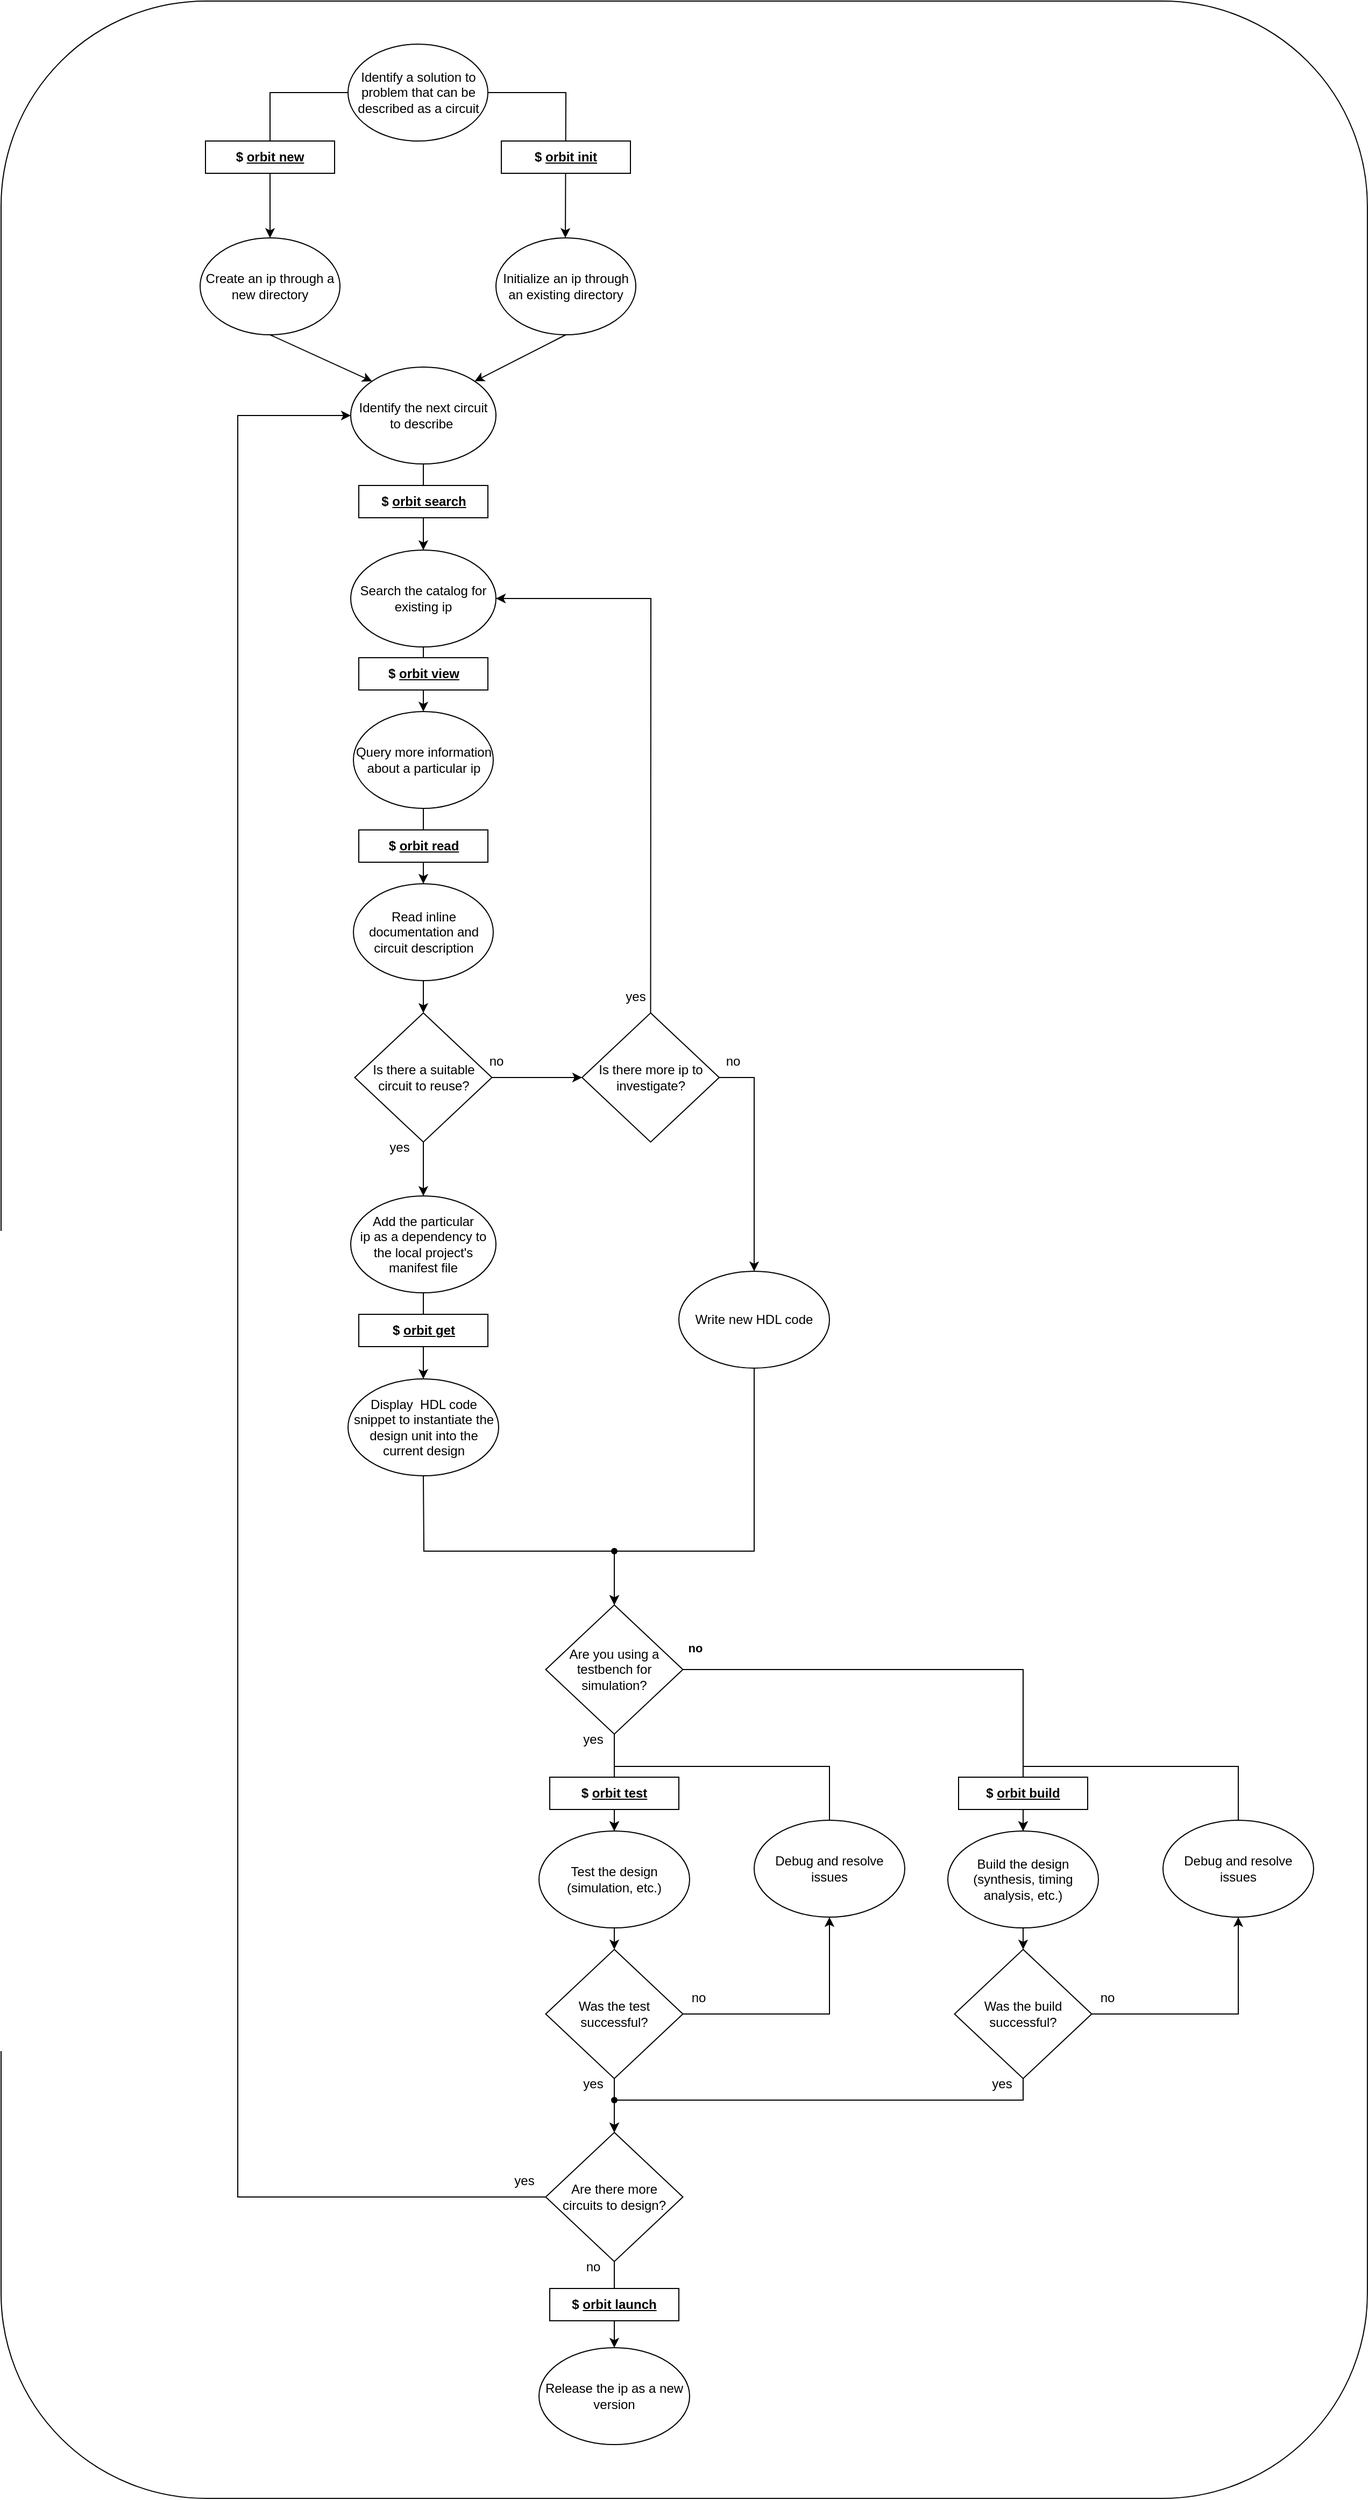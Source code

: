<mxfile>
    <diagram name="Page-1" id="IcoCdJqZrx8V3Vge2kLJ">
        <mxGraphModel dx="2760" dy="2406" grid="1" gridSize="10" guides="1" tooltips="1" connect="1" arrows="1" fold="1" page="1" pageScale="1" pageWidth="1100" pageHeight="850" math="0" shadow="0">
            <root>
                <mxCell id="0"/>
                <mxCell id="1" parent="0"/>
                <mxCell id="34" value="" style="rounded=1;whiteSpace=wrap;html=1;" vertex="1" parent="1">
                    <mxGeometry x="20" y="-30" width="1270" height="2320" as="geometry"/>
                </mxCell>
                <mxCell id="pTbuJ7iXgImnSBN9kEpl-4" value="Write new HDL code" style="ellipse;whiteSpace=wrap;html=1;" parent="1" vertex="1">
                    <mxGeometry x="650" y="1150" width="140" height="90" as="geometry"/>
                </mxCell>
                <mxCell id="pTbuJ7iXgImnSBN9kEpl-5" value="Search the catalog for existing ip" style="ellipse;whiteSpace=wrap;html=1;" parent="1" vertex="1">
                    <mxGeometry x="345" y="480" width="135" height="90" as="geometry"/>
                </mxCell>
                <mxCell id="pTbuJ7iXgImnSBN9kEpl-6" value="Identify the next circuit &lt;br&gt;to describe&amp;nbsp;" style="ellipse;whiteSpace=wrap;html=1;" parent="1" vertex="1">
                    <mxGeometry x="345" y="310" width="135" height="90" as="geometry"/>
                </mxCell>
                <mxCell id="pTbuJ7iXgImnSBN9kEpl-7" value="Query more information about a particular ip" style="ellipse;whiteSpace=wrap;html=1;" parent="1" vertex="1">
                    <mxGeometry x="347.5" y="630" width="130" height="90" as="geometry"/>
                </mxCell>
                <mxCell id="pTbuJ7iXgImnSBN9kEpl-8" value="Is there a suitable circuit to reuse?" style="rhombus;whiteSpace=wrap;html=1;" parent="1" vertex="1">
                    <mxGeometry x="348.75" y="910" width="127.5" height="120" as="geometry"/>
                </mxCell>
                <mxCell id="pTbuJ7iXgImnSBN9kEpl-9" value="Display&amp;nbsp; HDL code snippet to instantiate the design unit into the current design" style="ellipse;whiteSpace=wrap;html=1;" parent="1" vertex="1">
                    <mxGeometry x="342.5" y="1250" width="140" height="90" as="geometry"/>
                </mxCell>
                <mxCell id="pTbuJ7iXgImnSBN9kEpl-11" value="Create an ip through a new directory" style="ellipse;whiteSpace=wrap;html=1;" parent="1" vertex="1">
                    <mxGeometry x="205" y="190" width="130" height="90" as="geometry"/>
                </mxCell>
                <mxCell id="pTbuJ7iXgImnSBN9kEpl-12" value="Initialize an ip through an existing directory" style="ellipse;whiteSpace=wrap;html=1;" parent="1" vertex="1">
                    <mxGeometry x="480" y="190" width="130" height="90" as="geometry"/>
                </mxCell>
                <mxCell id="pTbuJ7iXgImnSBN9kEpl-13" value="" style="endArrow=classic;html=1;rounded=0;entryX=0.5;entryY=0;entryDx=0;entryDy=0;exitX=0;exitY=0.5;exitDx=0;exitDy=0;" parent="1" source="pTbuJ7iXgImnSBN9kEpl-76" target="pTbuJ7iXgImnSBN9kEpl-11" edge="1">
                    <mxGeometry width="50" height="50" relative="1" as="geometry">
                        <mxPoint x="270" y="50" as="sourcePoint"/>
                        <mxPoint x="360" y="80" as="targetPoint"/>
                        <Array as="points">
                            <mxPoint x="270" y="55"/>
                        </Array>
                    </mxGeometry>
                </mxCell>
                <mxCell id="pTbuJ7iXgImnSBN9kEpl-15" value="" style="endArrow=classic;html=1;rounded=0;entryX=0.5;entryY=0;entryDx=0;entryDy=0;exitX=1;exitY=0.5;exitDx=0;exitDy=0;" parent="1" source="pTbuJ7iXgImnSBN9kEpl-76" edge="1">
                    <mxGeometry width="50" height="50" relative="1" as="geometry">
                        <mxPoint x="540" y="30" as="sourcePoint"/>
                        <mxPoint x="544.52" y="190" as="targetPoint"/>
                        <Array as="points">
                            <mxPoint x="545" y="55"/>
                        </Array>
                    </mxGeometry>
                </mxCell>
                <mxCell id="pTbuJ7iXgImnSBN9kEpl-17" value="" style="endArrow=classic;html=1;rounded=0;exitX=0.5;exitY=1;exitDx=0;exitDy=0;entryX=0;entryY=0;entryDx=0;entryDy=0;" parent="1" source="pTbuJ7iXgImnSBN9kEpl-11" target="pTbuJ7iXgImnSBN9kEpl-6" edge="1">
                    <mxGeometry width="50" height="50" relative="1" as="geometry">
                        <mxPoint x="580" y="370" as="sourcePoint"/>
                        <mxPoint x="630" y="320" as="targetPoint"/>
                    </mxGeometry>
                </mxCell>
                <mxCell id="pTbuJ7iXgImnSBN9kEpl-18" value="" style="endArrow=classic;html=1;rounded=0;exitX=0.5;exitY=1;exitDx=0;exitDy=0;entryX=1;entryY=0;entryDx=0;entryDy=0;" parent="1" source="pTbuJ7iXgImnSBN9kEpl-12" target="pTbuJ7iXgImnSBN9kEpl-6" edge="1">
                    <mxGeometry width="50" height="50" relative="1" as="geometry">
                        <mxPoint x="280" y="290" as="sourcePoint"/>
                        <mxPoint x="375" y="333" as="targetPoint"/>
                    </mxGeometry>
                </mxCell>
                <mxCell id="pTbuJ7iXgImnSBN9kEpl-19" value="" style="endArrow=classic;html=1;rounded=0;exitX=0.5;exitY=1;exitDx=0;exitDy=0;" parent="1" source="pTbuJ7iXgImnSBN9kEpl-6" target="pTbuJ7iXgImnSBN9kEpl-5" edge="1">
                    <mxGeometry width="50" height="50" relative="1" as="geometry">
                        <mxPoint x="580" y="530" as="sourcePoint"/>
                        <mxPoint x="630" y="480" as="targetPoint"/>
                    </mxGeometry>
                </mxCell>
                <mxCell id="pTbuJ7iXgImnSBN9kEpl-21" value="" style="endArrow=classic;html=1;rounded=0;exitX=0.5;exitY=1;exitDx=0;exitDy=0;entryX=0.5;entryY=0;entryDx=0;entryDy=0;" parent="1" source="pTbuJ7iXgImnSBN9kEpl-5" target="pTbuJ7iXgImnSBN9kEpl-7" edge="1">
                    <mxGeometry width="50" height="50" relative="1" as="geometry">
                        <mxPoint x="580" y="630" as="sourcePoint"/>
                        <mxPoint x="630" y="580" as="targetPoint"/>
                    </mxGeometry>
                </mxCell>
                <mxCell id="pTbuJ7iXgImnSBN9kEpl-23" value="" style="endArrow=classic;html=1;rounded=0;exitX=0.5;exitY=1;exitDx=0;exitDy=0;entryX=0.5;entryY=0;entryDx=0;entryDy=0;" parent="1" source="pTbuJ7iXgImnSBN9kEpl-7" target="pTbuJ7iXgImnSBN9kEpl-29" edge="1">
                    <mxGeometry width="50" height="50" relative="1" as="geometry">
                        <mxPoint x="580" y="720" as="sourcePoint"/>
                        <mxPoint x="630" y="670" as="targetPoint"/>
                    </mxGeometry>
                </mxCell>
                <mxCell id="pTbuJ7iXgImnSBN9kEpl-24" value="" style="endArrow=classic;html=1;rounded=0;exitX=0.5;exitY=1;exitDx=0;exitDy=0;entryX=0.5;entryY=0;entryDx=0;entryDy=0;" parent="1" source="pTbuJ7iXgImnSBN9kEpl-41" target="pTbuJ7iXgImnSBN9kEpl-9" edge="1">
                    <mxGeometry width="50" height="50" relative="1" as="geometry">
                        <mxPoint x="412.5" y="1290" as="sourcePoint"/>
                        <mxPoint x="360" y="1425" as="targetPoint"/>
                    </mxGeometry>
                </mxCell>
                <mxCell id="pTbuJ7iXgImnSBN9kEpl-26" value="yes" style="text;html=1;align=center;verticalAlign=middle;resizable=0;points=[];autosize=1;strokeColor=none;fillColor=none;" parent="1" vertex="1">
                    <mxGeometry x="370" y="1020" width="40" height="30" as="geometry"/>
                </mxCell>
                <mxCell id="pTbuJ7iXgImnSBN9kEpl-29" value="Read inline documentation and circuit description" style="ellipse;whiteSpace=wrap;html=1;" parent="1" vertex="1">
                    <mxGeometry x="347.5" y="790" width="130" height="90" as="geometry"/>
                </mxCell>
                <mxCell id="pTbuJ7iXgImnSBN9kEpl-31" value="" style="endArrow=classic;html=1;rounded=0;exitX=0.5;exitY=1;exitDx=0;exitDy=0;entryX=0.5;entryY=0;entryDx=0;entryDy=0;" parent="1" source="pTbuJ7iXgImnSBN9kEpl-29" target="pTbuJ7iXgImnSBN9kEpl-8" edge="1">
                    <mxGeometry width="50" height="50" relative="1" as="geometry">
                        <mxPoint x="480" y="890" as="sourcePoint"/>
                        <mxPoint x="530" y="840" as="targetPoint"/>
                    </mxGeometry>
                </mxCell>
                <mxCell id="pTbuJ7iXgImnSBN9kEpl-35" value="Is there more ip to investigate?" style="rhombus;whiteSpace=wrap;html=1;" parent="1" vertex="1">
                    <mxGeometry x="560" y="910" width="127.5" height="120" as="geometry"/>
                </mxCell>
                <mxCell id="pTbuJ7iXgImnSBN9kEpl-36" value="" style="endArrow=classic;html=1;rounded=0;exitX=1;exitY=0.5;exitDx=0;exitDy=0;" parent="1" source="pTbuJ7iXgImnSBN9kEpl-8" target="pTbuJ7iXgImnSBN9kEpl-35" edge="1">
                    <mxGeometry width="50" height="50" relative="1" as="geometry">
                        <mxPoint x="510" y="810" as="sourcePoint"/>
                        <mxPoint x="560" y="760" as="targetPoint"/>
                    </mxGeometry>
                </mxCell>
                <mxCell id="pTbuJ7iXgImnSBN9kEpl-37" value="no" style="text;html=1;align=center;verticalAlign=middle;resizable=0;points=[];autosize=1;strokeColor=none;fillColor=none;" parent="1" vertex="1">
                    <mxGeometry x="460" y="940" width="40" height="30" as="geometry"/>
                </mxCell>
                <mxCell id="pTbuJ7iXgImnSBN9kEpl-38" value="" style="endArrow=classic;html=1;rounded=0;entryX=1;entryY=0.5;entryDx=0;entryDy=0;exitX=0.5;exitY=0;exitDx=0;exitDy=0;" parent="1" source="pTbuJ7iXgImnSBN9kEpl-35" target="pTbuJ7iXgImnSBN9kEpl-5" edge="1">
                    <mxGeometry width="50" height="50" relative="1" as="geometry">
                        <mxPoint x="640" y="890" as="sourcePoint"/>
                        <mxPoint x="610" y="620" as="targetPoint"/>
                        <Array as="points">
                            <mxPoint x="624" y="525"/>
                        </Array>
                    </mxGeometry>
                </mxCell>
                <mxCell id="pTbuJ7iXgImnSBN9kEpl-39" value="yes" style="text;html=1;strokeColor=none;fillColor=none;align=center;verticalAlign=middle;whiteSpace=wrap;rounded=0;" parent="1" vertex="1">
                    <mxGeometry x="580" y="880" width="60" height="30" as="geometry"/>
                </mxCell>
                <mxCell id="pTbuJ7iXgImnSBN9kEpl-41" value="Add the particular&lt;br&gt;ip as a dependency to the local project's manifest file" style="ellipse;whiteSpace=wrap;html=1;" parent="1" vertex="1">
                    <mxGeometry x="345" y="1080" width="135" height="90" as="geometry"/>
                </mxCell>
                <mxCell id="pTbuJ7iXgImnSBN9kEpl-44" value="" style="endArrow=classic;html=1;rounded=0;exitX=0.5;exitY=1;exitDx=0;exitDy=0;entryX=0.5;entryY=0;entryDx=0;entryDy=0;" parent="1" source="pTbuJ7iXgImnSBN9kEpl-8" target="pTbuJ7iXgImnSBN9kEpl-41" edge="1">
                    <mxGeometry width="50" height="50" relative="1" as="geometry">
                        <mxPoint x="510" y="1160" as="sourcePoint"/>
                        <mxPoint x="560" y="1110" as="targetPoint"/>
                    </mxGeometry>
                </mxCell>
                <mxCell id="pTbuJ7iXgImnSBN9kEpl-45" value="" style="endArrow=classic;html=1;rounded=0;exitX=1;exitY=0.5;exitDx=0;exitDy=0;entryX=0.5;entryY=0;entryDx=0;entryDy=0;" parent="1" source="pTbuJ7iXgImnSBN9kEpl-35" target="pTbuJ7iXgImnSBN9kEpl-4" edge="1">
                    <mxGeometry width="50" height="50" relative="1" as="geometry">
                        <mxPoint x="510" y="1030" as="sourcePoint"/>
                        <mxPoint x="560" y="980" as="targetPoint"/>
                        <Array as="points">
                            <mxPoint x="720" y="970"/>
                        </Array>
                    </mxGeometry>
                </mxCell>
                <mxCell id="pTbuJ7iXgImnSBN9kEpl-46" value="no" style="text;html=1;align=center;verticalAlign=middle;resizable=0;points=[];autosize=1;strokeColor=none;fillColor=none;" parent="1" vertex="1">
                    <mxGeometry x="680" y="940" width="40" height="30" as="geometry"/>
                </mxCell>
                <mxCell id="pTbuJ7iXgImnSBN9kEpl-50" value="" style="endArrow=classic;html=1;rounded=0;exitX=0.5;exitY=1;exitDx=0;exitDy=0;entryX=0.5;entryY=0;entryDx=0;entryDy=0;" parent="1" source="pTbuJ7iXgImnSBN9kEpl-9" target="2" edge="1">
                    <mxGeometry width="50" height="50" relative="1" as="geometry">
                        <mxPoint x="760" y="1230" as="sourcePoint"/>
                        <mxPoint x="540" y="1450" as="targetPoint"/>
                        <Array as="points">
                            <mxPoint x="413" y="1410"/>
                            <mxPoint x="590" y="1410"/>
                        </Array>
                    </mxGeometry>
                </mxCell>
                <mxCell id="pTbuJ7iXgImnSBN9kEpl-51" value="" style="endArrow=classic;html=1;rounded=0;exitX=0.5;exitY=1;exitDx=0;exitDy=0;entryX=0.5;entryY=0;entryDx=0;entryDy=0;" parent="1" source="pTbuJ7iXgImnSBN9kEpl-4" target="2" edge="1">
                    <mxGeometry width="50" height="50" relative="1" as="geometry">
                        <mxPoint x="760" y="1370" as="sourcePoint"/>
                        <mxPoint x="610" y="1460" as="targetPoint"/>
                        <Array as="points">
                            <mxPoint x="720" y="1320"/>
                            <mxPoint x="720" y="1410"/>
                            <mxPoint x="590" y="1410"/>
                        </Array>
                    </mxGeometry>
                </mxCell>
                <mxCell id="pTbuJ7iXgImnSBN9kEpl-66" value="Are there more &lt;br&gt;circuits to design?" style="rhombus;whiteSpace=wrap;html=1;" parent="1" vertex="1">
                    <mxGeometry x="526.25" y="1950" width="127.5" height="120" as="geometry"/>
                </mxCell>
                <mxCell id="pTbuJ7iXgImnSBN9kEpl-69" value="" style="endArrow=classic;html=1;rounded=0;entryX=0;entryY=0.5;entryDx=0;entryDy=0;exitX=0;exitY=0.5;exitDx=0;exitDy=0;" parent="1" source="pTbuJ7iXgImnSBN9kEpl-66" target="pTbuJ7iXgImnSBN9kEpl-6" edge="1">
                    <mxGeometry width="50" height="50" relative="1" as="geometry">
                        <mxPoint x="430" y="2310" as="sourcePoint"/>
                        <mxPoint x="230" y="350" as="targetPoint"/>
                        <Array as="points">
                            <mxPoint x="240" y="2010"/>
                            <mxPoint x="240" y="355"/>
                        </Array>
                    </mxGeometry>
                </mxCell>
                <mxCell id="pTbuJ7iXgImnSBN9kEpl-72" value="Release the ip as a new version" style="ellipse;whiteSpace=wrap;html=1;" parent="1" vertex="1">
                    <mxGeometry x="520" y="2150" width="140" height="90" as="geometry"/>
                </mxCell>
                <mxCell id="pTbuJ7iXgImnSBN9kEpl-73" value="" style="endArrow=classic;html=1;rounded=0;exitX=0.5;exitY=1;exitDx=0;exitDy=0;" parent="1" source="pTbuJ7iXgImnSBN9kEpl-66" target="pTbuJ7iXgImnSBN9kEpl-72" edge="1">
                    <mxGeometry width="50" height="50" relative="1" as="geometry">
                        <mxPoint x="630" y="2390" as="sourcePoint"/>
                        <mxPoint x="680" y="2340" as="targetPoint"/>
                    </mxGeometry>
                </mxCell>
                <mxCell id="pTbuJ7iXgImnSBN9kEpl-76" value="Identify a solution to problem that can be described as a circuit" style="ellipse;whiteSpace=wrap;html=1;" parent="1" vertex="1">
                    <mxGeometry x="342.5" y="10" width="130" height="90" as="geometry"/>
                </mxCell>
                <mxCell id="pTbuJ7iXgImnSBN9kEpl-77" value="" style="shape=waypoint;sketch=0;size=6;pointerEvents=1;points=[];fillColor=none;resizable=0;rotatable=0;perimeter=centerPerimeter;snapToPoint=1;" parent="1" vertex="1">
                    <mxGeometry x="580" y="1400" width="20" height="20" as="geometry"/>
                </mxCell>
                <mxCell id="2" value="Are you using a testbench for simulation?" style="rhombus;whiteSpace=wrap;html=1;" parent="1" vertex="1">
                    <mxGeometry x="526.25" y="1460" width="127.5" height="120" as="geometry"/>
                </mxCell>
                <mxCell id="3" value="" style="endArrow=classic;html=1;rounded=0;exitX=1;exitY=0.5;exitDx=0;exitDy=0;entryX=0.5;entryY=0;entryDx=0;entryDy=0;" parent="1" source="2" target="pTbuJ7iXgImnSBN9kEpl-54" edge="1">
                    <mxGeometry width="50" height="50" relative="1" as="geometry">
                        <mxPoint x="550" y="1590" as="sourcePoint"/>
                        <mxPoint x="1030" y="1600" as="targetPoint"/>
                        <Array as="points">
                            <mxPoint x="970" y="1520"/>
                        </Array>
                    </mxGeometry>
                </mxCell>
                <mxCell id="4" value="&lt;b&gt;no&lt;/b&gt;" style="edgeLabel;html=1;align=center;verticalAlign=middle;resizable=0;points=[];" parent="3" vertex="1" connectable="0">
                    <mxGeometry x="-0.118" relative="1" as="geometry">
                        <mxPoint x="-195" y="-20" as="offset"/>
                    </mxGeometry>
                </mxCell>
                <mxCell id="5" value="" style="endArrow=classic;html=1;rounded=0;exitX=0.5;exitY=0;exitDx=0;exitDy=0;entryX=0.5;entryY=0;entryDx=0;entryDy=0;" parent="1" source="7" target="6" edge="1">
                    <mxGeometry width="50" height="50" relative="1" as="geometry">
                        <mxPoint x="760" y="1620" as="sourcePoint"/>
                        <mxPoint x="730" y="1650" as="targetPoint"/>
                        <Array as="points">
                            <mxPoint x="790" y="1610"/>
                            <mxPoint x="590" y="1610"/>
                        </Array>
                    </mxGeometry>
                </mxCell>
                <mxCell id="6" value="Test the design (simulation, etc.)" style="ellipse;whiteSpace=wrap;html=1;" parent="1" vertex="1">
                    <mxGeometry x="520" y="1670" width="140" height="90" as="geometry"/>
                </mxCell>
                <mxCell id="7" value="Debug and resolve issues" style="ellipse;whiteSpace=wrap;html=1;" parent="1" vertex="1">
                    <mxGeometry x="720" y="1660" width="140" height="90" as="geometry"/>
                </mxCell>
                <mxCell id="8" value="" style="endArrow=classic;html=1;rounded=0;exitX=1;exitY=0.5;exitDx=0;exitDy=0;entryX=0.5;entryY=1;entryDx=0;entryDy=0;" parent="1" source="9" target="7" edge="1">
                    <mxGeometry width="50" height="50" relative="1" as="geometry">
                        <mxPoint x="750" y="1810" as="sourcePoint"/>
                        <mxPoint x="840" y="1840" as="targetPoint"/>
                        <Array as="points">
                            <mxPoint x="790" y="1840"/>
                        </Array>
                    </mxGeometry>
                </mxCell>
                <mxCell id="9" value="Was the test successful?" style="rhombus;whiteSpace=wrap;html=1;" parent="1" vertex="1">
                    <mxGeometry x="526.25" y="1780" width="127.5" height="120" as="geometry"/>
                </mxCell>
                <mxCell id="10" value="" style="endArrow=classic;html=1;rounded=0;exitX=0.5;exitY=1;exitDx=0;exitDy=0;entryX=0.5;entryY=0;entryDx=0;entryDy=0;" parent="1" source="6" target="9" edge="1">
                    <mxGeometry width="50" height="50" relative="1" as="geometry">
                        <mxPoint x="620" y="1750" as="sourcePoint"/>
                        <mxPoint x="810" y="1750" as="targetPoint"/>
                    </mxGeometry>
                </mxCell>
                <mxCell id="11" value="no" style="text;html=1;align=center;verticalAlign=middle;resizable=0;points=[];autosize=1;strokeColor=none;fillColor=none;" parent="1" vertex="1">
                    <mxGeometry x="647.5" y="1810" width="40" height="30" as="geometry"/>
                </mxCell>
                <mxCell id="12" value="" style="endArrow=classic;html=1;rounded=0;exitX=0.5;exitY=1;exitDx=0;exitDy=0;" parent="1" source="9" edge="1">
                    <mxGeometry width="50" height="50" relative="1" as="geometry">
                        <mxPoint x="470" y="1870" as="sourcePoint"/>
                        <mxPoint x="590" y="1950" as="targetPoint"/>
                    </mxGeometry>
                </mxCell>
                <mxCell id="13" value="yes" style="text;html=1;align=center;verticalAlign=middle;resizable=0;points=[];autosize=1;strokeColor=none;fillColor=none;" parent="1" vertex="1">
                    <mxGeometry x="550" y="1890" width="40" height="30" as="geometry"/>
                </mxCell>
                <mxCell id="15" value="" style="endArrow=classic;html=1;rounded=0;exitX=0.5;exitY=1;exitDx=0;exitDy=0;entryX=0.5;entryY=0;entryDx=0;entryDy=0;" parent="1" source="2" target="6" edge="1">
                    <mxGeometry width="50" height="50" relative="1" as="geometry">
                        <mxPoint x="589.5" y="1590" as="sourcePoint"/>
                        <mxPoint x="590" y="1660" as="targetPoint"/>
                    </mxGeometry>
                </mxCell>
                <mxCell id="16" value="yes" style="text;html=1;align=center;verticalAlign=middle;resizable=0;points=[];autosize=1;strokeColor=none;fillColor=none;" parent="1" vertex="1">
                    <mxGeometry x="550" y="1570" width="40" height="30" as="geometry"/>
                </mxCell>
                <mxCell id="pTbuJ7iXgImnSBN9kEpl-54" value="Build the design (synthesis, timing analysis, etc.)" style="ellipse;whiteSpace=wrap;html=1;" parent="1" vertex="1">
                    <mxGeometry x="900" y="1670" width="140" height="90" as="geometry"/>
                </mxCell>
                <mxCell id="pTbuJ7iXgImnSBN9kEpl-58" value="Debug and resolve issues" style="ellipse;whiteSpace=wrap;html=1;" parent="1" vertex="1">
                    <mxGeometry x="1100" y="1660" width="140" height="90" as="geometry"/>
                </mxCell>
                <mxCell id="pTbuJ7iXgImnSBN9kEpl-63" value="" style="endArrow=classic;html=1;rounded=0;exitX=0.5;exitY=0;exitDx=0;exitDy=0;entryX=0.5;entryY=0;entryDx=0;entryDy=0;" parent="1" source="pTbuJ7iXgImnSBN9kEpl-58" target="pTbuJ7iXgImnSBN9kEpl-54" edge="1">
                    <mxGeometry width="50" height="50" relative="1" as="geometry">
                        <mxPoint x="1140" y="1620" as="sourcePoint"/>
                        <mxPoint x="1110" y="1650" as="targetPoint"/>
                        <Array as="points">
                            <mxPoint x="1170" y="1610"/>
                            <mxPoint x="970" y="1610"/>
                        </Array>
                    </mxGeometry>
                </mxCell>
                <mxCell id="pTbuJ7iXgImnSBN9kEpl-59" value="" style="endArrow=classic;html=1;rounded=0;exitX=1;exitY=0.5;exitDx=0;exitDy=0;entryX=0.5;entryY=1;entryDx=0;entryDy=0;" parent="1" source="pTbuJ7iXgImnSBN9kEpl-61" target="pTbuJ7iXgImnSBN9kEpl-58" edge="1">
                    <mxGeometry width="50" height="50" relative="1" as="geometry">
                        <mxPoint x="1130" y="1810" as="sourcePoint"/>
                        <mxPoint x="1220" y="1840" as="targetPoint"/>
                        <Array as="points">
                            <mxPoint x="1170" y="1840"/>
                        </Array>
                    </mxGeometry>
                </mxCell>
                <mxCell id="pTbuJ7iXgImnSBN9kEpl-61" value="Was the build successful?" style="rhombus;whiteSpace=wrap;html=1;" parent="1" vertex="1">
                    <mxGeometry x="906.25" y="1780" width="127.5" height="120" as="geometry"/>
                </mxCell>
                <mxCell id="pTbuJ7iXgImnSBN9kEpl-62" value="" style="endArrow=classic;html=1;rounded=0;exitX=0.5;exitY=1;exitDx=0;exitDy=0;entryX=0.5;entryY=0;entryDx=0;entryDy=0;" parent="1" source="pTbuJ7iXgImnSBN9kEpl-54" target="pTbuJ7iXgImnSBN9kEpl-61" edge="1">
                    <mxGeometry width="50" height="50" relative="1" as="geometry">
                        <mxPoint x="1000" y="1750" as="sourcePoint"/>
                        <mxPoint x="1190" y="1750" as="targetPoint"/>
                    </mxGeometry>
                </mxCell>
                <mxCell id="pTbuJ7iXgImnSBN9kEpl-64" value="no" style="text;html=1;align=center;verticalAlign=middle;resizable=0;points=[];autosize=1;strokeColor=none;fillColor=none;" parent="1" vertex="1">
                    <mxGeometry x="1027.5" y="1810" width="40" height="30" as="geometry"/>
                </mxCell>
                <mxCell id="pTbuJ7iXgImnSBN9kEpl-67" value="" style="endArrow=classic;html=1;rounded=0;exitDx=0;exitDy=0;entryX=0.5;entryY=0;entryDx=0;entryDy=0;startArrow=none;" parent="1" source="23" target="pTbuJ7iXgImnSBN9kEpl-66" edge="1">
                    <mxGeometry width="50" height="50" relative="1" as="geometry">
                        <mxPoint x="910" y="1810" as="sourcePoint"/>
                        <mxPoint x="960" y="1760" as="targetPoint"/>
                        <Array as="points">
                            <mxPoint x="590" y="1920"/>
                        </Array>
                    </mxGeometry>
                </mxCell>
                <mxCell id="pTbuJ7iXgImnSBN9kEpl-68" value="yes" style="text;html=1;align=center;verticalAlign=middle;resizable=0;points=[];autosize=1;strokeColor=none;fillColor=none;" parent="1" vertex="1">
                    <mxGeometry x="930" y="1890" width="40" height="30" as="geometry"/>
                </mxCell>
                <mxCell id="21" value="yes" style="text;html=1;align=center;verticalAlign=middle;resizable=0;points=[];autosize=1;strokeColor=none;fillColor=none;" parent="1" vertex="1">
                    <mxGeometry x="486.25" y="1980" width="40" height="30" as="geometry"/>
                </mxCell>
                <mxCell id="22" value="no" style="text;html=1;align=center;verticalAlign=middle;resizable=0;points=[];autosize=1;strokeColor=none;fillColor=none;" parent="1" vertex="1">
                    <mxGeometry x="550" y="2060" width="40" height="30" as="geometry"/>
                </mxCell>
                <mxCell id="24" value="" style="endArrow=none;html=1;rounded=0;exitX=0.5;exitY=1;exitDx=0;exitDy=0;entryDx=0;entryDy=0;" parent="1" source="pTbuJ7iXgImnSBN9kEpl-61" target="23" edge="1">
                    <mxGeometry width="50" height="50" relative="1" as="geometry">
                        <mxPoint x="970" y="1900" as="sourcePoint"/>
                        <mxPoint x="590" y="1950" as="targetPoint"/>
                        <Array as="points">
                            <mxPoint x="970" y="1920"/>
                        </Array>
                    </mxGeometry>
                </mxCell>
                <mxCell id="23" value="" style="shape=waypoint;sketch=0;size=6;pointerEvents=1;points=[];fillColor=none;resizable=0;rotatable=0;perimeter=centerPerimeter;snapToPoint=1;" parent="1" vertex="1">
                    <mxGeometry x="580" y="1910" width="20" height="20" as="geometry"/>
                </mxCell>
                <mxCell id="25" value="&lt;b&gt;$ &lt;u&gt;orbit new&lt;/u&gt;&lt;/b&gt;" style="rounded=0;whiteSpace=wrap;html=1;" parent="1" vertex="1">
                    <mxGeometry x="210" y="100" width="120" height="30" as="geometry"/>
                </mxCell>
                <mxCell id="26" value="&lt;b&gt;$ &lt;u&gt;orbit init&lt;/u&gt;&lt;/b&gt;" style="rounded=0;whiteSpace=wrap;html=1;" parent="1" vertex="1">
                    <mxGeometry x="485" y="100" width="120" height="30" as="geometry"/>
                </mxCell>
                <mxCell id="27" value="&lt;b&gt;$ &lt;u&gt;orbit search&lt;/u&gt;&lt;/b&gt;" style="rounded=0;whiteSpace=wrap;html=1;" parent="1" vertex="1">
                    <mxGeometry x="352.5" y="420" width="120" height="30" as="geometry"/>
                </mxCell>
                <mxCell id="28" value="&lt;b&gt;$ &lt;u&gt;orbit view&lt;/u&gt;&lt;/b&gt;" style="rounded=0;whiteSpace=wrap;html=1;" parent="1" vertex="1">
                    <mxGeometry x="352.5" y="580" width="120" height="30" as="geometry"/>
                </mxCell>
                <mxCell id="29" value="&lt;b&gt;$ &lt;u&gt;orbit read&lt;/u&gt;&lt;/b&gt;" style="rounded=0;whiteSpace=wrap;html=1;" parent="1" vertex="1">
                    <mxGeometry x="352.5" y="740" width="120" height="30" as="geometry"/>
                </mxCell>
                <mxCell id="30" value="&lt;b&gt;$ &lt;u&gt;orbit get&lt;/u&gt;&lt;/b&gt;" style="rounded=0;whiteSpace=wrap;html=1;" parent="1" vertex="1">
                    <mxGeometry x="352.5" y="1190" width="120" height="30" as="geometry"/>
                </mxCell>
                <mxCell id="31" value="&lt;b&gt;$ &lt;u&gt;orbit test&lt;/u&gt;&lt;/b&gt;" style="rounded=0;whiteSpace=wrap;html=1;" parent="1" vertex="1">
                    <mxGeometry x="530" y="1620" width="120" height="30" as="geometry"/>
                </mxCell>
                <mxCell id="32" value="&lt;b&gt;$ &lt;u&gt;orbit build&lt;/u&gt;&lt;/b&gt;" style="rounded=0;whiteSpace=wrap;html=1;" parent="1" vertex="1">
                    <mxGeometry x="910" y="1620" width="120" height="30" as="geometry"/>
                </mxCell>
                <mxCell id="33" value="&lt;b&gt;$ &lt;u&gt;orbit launch&lt;/u&gt;&lt;/b&gt;" style="rounded=0;whiteSpace=wrap;html=1;" parent="1" vertex="1">
                    <mxGeometry x="530" y="2095" width="120" height="30" as="geometry"/>
                </mxCell>
            </root>
        </mxGraphModel>
    </diagram>
</mxfile>